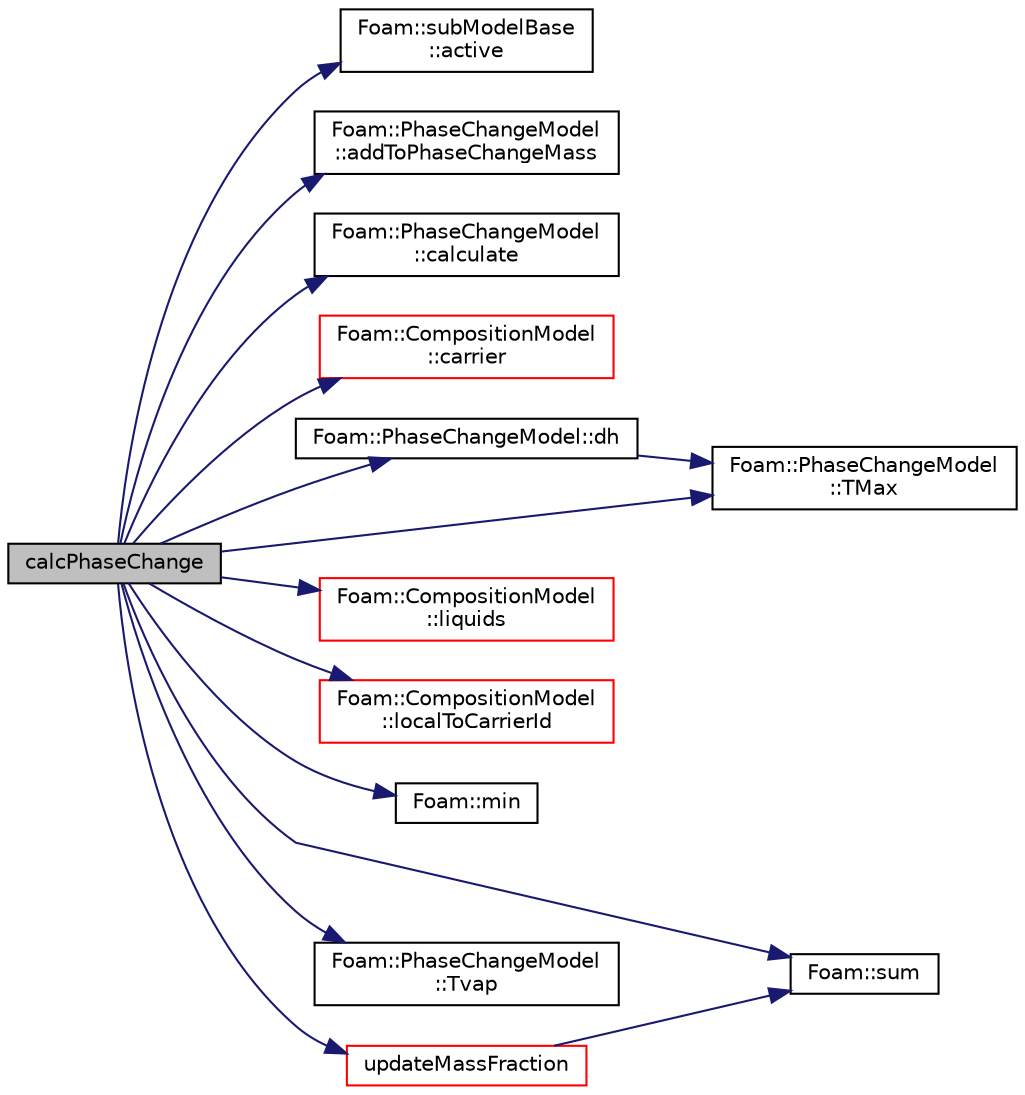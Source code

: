 digraph "calcPhaseChange"
{
  bgcolor="transparent";
  edge [fontname="Helvetica",fontsize="10",labelfontname="Helvetica",labelfontsize="10"];
  node [fontname="Helvetica",fontsize="10",shape=record];
  rankdir="LR";
  Node1 [label="calcPhaseChange",height=0.2,width=0.4,color="black", fillcolor="grey75", style="filled", fontcolor="black"];
  Node1 -> Node2 [color="midnightblue",fontsize="10",style="solid",fontname="Helvetica"];
  Node2 [label="Foam::subModelBase\l::active",height=0.2,width=0.4,color="black",URL="$a02540.html#a6fd1dc792a0b98e6530a7383d4ef3074",tooltip="Return the model &#39;active&#39; status - default active = true. "];
  Node1 -> Node3 [color="midnightblue",fontsize="10",style="solid",fontname="Helvetica"];
  Node3 [label="Foam::PhaseChangeModel\l::addToPhaseChangeMass",height=0.2,width=0.4,color="black",URL="$a01872.html#a7bf8f9c4483809f4414165dd5694b3bc",tooltip="Add to phase change mass. "];
  Node1 -> Node4 [color="midnightblue",fontsize="10",style="solid",fontname="Helvetica"];
  Node4 [label="Foam::PhaseChangeModel\l::calculate",height=0.2,width=0.4,color="black",URL="$a01872.html#ac37ac5442b13fc0752754be6a5d0971f",tooltip="Update model. "];
  Node1 -> Node5 [color="midnightblue",fontsize="10",style="solid",fontname="Helvetica"];
  Node5 [label="Foam::CompositionModel\l::carrier",height=0.2,width=0.4,color="red",URL="$a00334.html#ad09148d289e10bb0f0264a4623d3822b",tooltip="Return the carrier components (wrapper function) "];
  Node1 -> Node6 [color="midnightblue",fontsize="10",style="solid",fontname="Helvetica"];
  Node6 [label="Foam::PhaseChangeModel::dh",height=0.2,width=0.4,color="black",URL="$a01872.html#a269260e9dec7679dc167e6ae42afaef9",tooltip="Return the enthalpy per unit mass. "];
  Node6 -> Node7 [color="midnightblue",fontsize="10",style="solid",fontname="Helvetica"];
  Node7 [label="Foam::PhaseChangeModel\l::TMax",height=0.2,width=0.4,color="black",URL="$a01872.html#a9a5edae723e86cbd5e41e11516b62018",tooltip="Return maximum/limiting temperature. "];
  Node1 -> Node8 [color="midnightblue",fontsize="10",style="solid",fontname="Helvetica"];
  Node8 [label="Foam::CompositionModel\l::liquids",height=0.2,width=0.4,color="red",URL="$a00334.html#a5380a8807acfea3ce69f4d4386f49f64",tooltip="Return the global (additional) liquids. "];
  Node1 -> Node9 [color="midnightblue",fontsize="10",style="solid",fontname="Helvetica"];
  Node9 [label="Foam::CompositionModel\l::localToCarrierId",height=0.2,width=0.4,color="red",URL="$a00334.html#a10018cadde2cb831b9a23ea65cbe126c",tooltip="Return carrier id of component given local id. "];
  Node1 -> Node10 [color="midnightblue",fontsize="10",style="solid",fontname="Helvetica"];
  Node10 [label="Foam::min",height=0.2,width=0.4,color="black",URL="$a10974.html#a253e112ad2d56d96230ff39ea7f442dc"];
  Node1 -> Node11 [color="midnightblue",fontsize="10",style="solid",fontname="Helvetica"];
  Node11 [label="Foam::sum",height=0.2,width=0.4,color="black",URL="$a10974.html#a3d8733143aad0e03b300186ab4bef137"];
  Node1 -> Node7 [color="midnightblue",fontsize="10",style="solid",fontname="Helvetica"];
  Node1 -> Node12 [color="midnightblue",fontsize="10",style="solid",fontname="Helvetica"];
  Node12 [label="Foam::PhaseChangeModel\l::Tvap",height=0.2,width=0.4,color="black",URL="$a01872.html#a3ea72cb34ae15d6af1cbf25e211eb46a",tooltip="Return vapourisation temperature. "];
  Node1 -> Node13 [color="midnightblue",fontsize="10",style="solid",fontname="Helvetica"];
  Node13 [label="updateMassFraction",height=0.2,width=0.4,color="red",URL="$a02137.html#ad23f968a90e9edb0ad5563807ae78ceb",tooltip="Update mass fraction. "];
  Node13 -> Node11 [color="midnightblue",fontsize="10",style="solid",fontname="Helvetica"];
}
